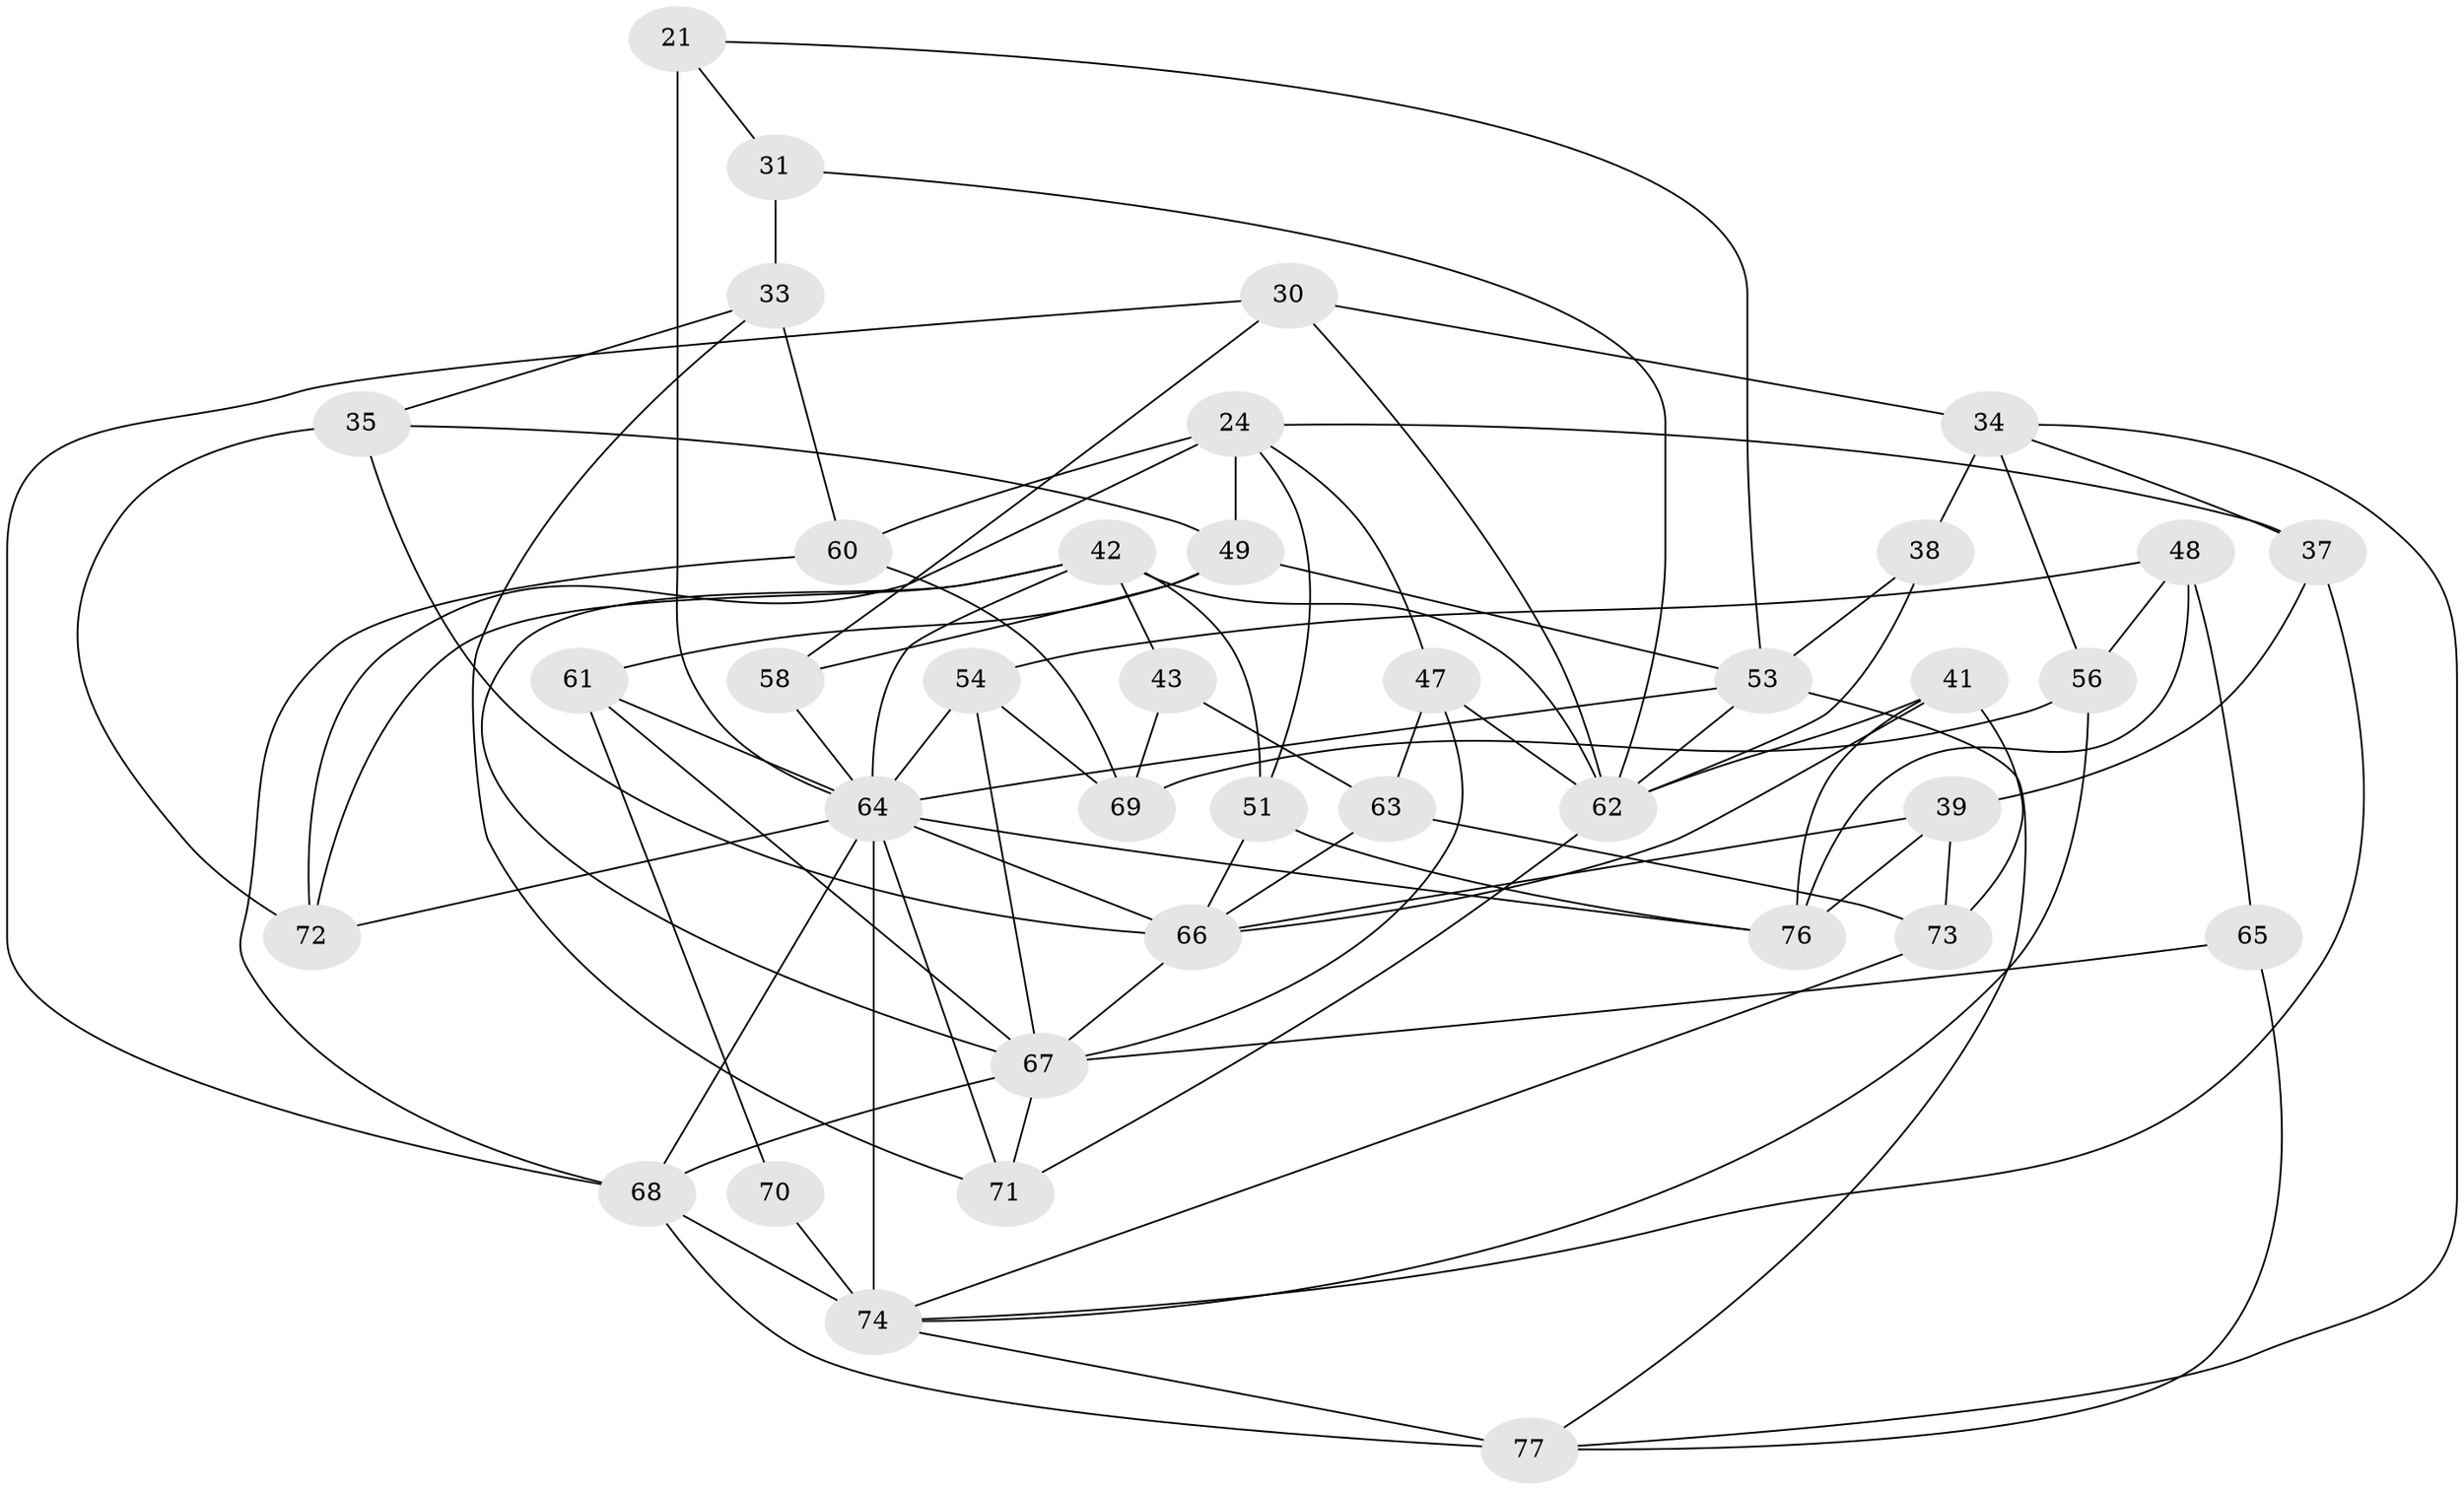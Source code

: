 // original degree distribution, {4: 1.0}
// Generated by graph-tools (version 1.1) at 2025/57/03/09/25 04:57:26]
// undirected, 38 vertices, 89 edges
graph export_dot {
graph [start="1"]
  node [color=gray90,style=filled];
  21 [super="+9"];
  24 [super="+6+11"];
  30;
  31;
  33;
  34 [super="+14"];
  35;
  37;
  38;
  39;
  41;
  42 [super="+32"];
  43;
  47;
  48 [super="+12"];
  49 [super="+7"];
  51;
  53 [super="+22"];
  54;
  56;
  58;
  60;
  61;
  62 [super="+29"];
  63;
  64 [super="+4+36+52+45+57"];
  65;
  66 [super="+28+17"];
  67 [super="+18+23+59"];
  68 [super="+40+50"];
  69;
  70;
  71;
  72 [super="+27"];
  73;
  74 [super="+10+46"];
  76 [super="+55"];
  77 [super="+75"];
  21 -- 53;
  21 -- 31 [weight=2];
  21 -- 64 [weight=5];
  24 -- 47;
  24 -- 60;
  24 -- 49 [weight=2];
  24 -- 37;
  24 -- 72 [weight=2];
  24 -- 51;
  30 -- 58;
  30 -- 34;
  30 -- 68;
  30 -- 62;
  31 -- 33;
  31 -- 62;
  33 -- 71;
  33 -- 35;
  33 -- 60;
  34 -- 38 [weight=2];
  34 -- 37;
  34 -- 56;
  34 -- 77;
  35 -- 72;
  35 -- 49;
  35 -- 66;
  37 -- 39;
  37 -- 74;
  38 -- 62;
  38 -- 53;
  39 -- 73;
  39 -- 66;
  39 -- 76;
  41 -- 66;
  41 -- 73;
  41 -- 76;
  41 -- 62;
  42 -- 51;
  42 -- 64 [weight=5];
  42 -- 72 [weight=2];
  42 -- 43 [weight=2];
  42 -- 67;
  42 -- 62;
  43 -- 63;
  43 -- 69;
  47 -- 63;
  47 -- 62;
  47 -- 67;
  48 -- 76 [weight=2];
  48 -- 65 [weight=2];
  48 -- 56;
  48 -- 54;
  49 -- 58;
  49 -- 61;
  49 -- 53;
  51 -- 76;
  51 -- 66;
  53 -- 64;
  53 -- 77;
  53 -- 62;
  54 -- 69;
  54 -- 64;
  54 -- 67;
  56 -- 69;
  56 -- 74;
  58 -- 64 [weight=2];
  60 -- 69;
  60 -- 68;
  61 -- 70;
  61 -- 64;
  61 -- 67;
  62 -- 71;
  63 -- 73;
  63 -- 66;
  64 -- 74 [weight=2];
  64 -- 66 [weight=2];
  64 -- 68 [weight=2];
  64 -- 71;
  64 -- 72;
  64 -- 76;
  65 -- 77;
  65 -- 67;
  66 -- 67;
  67 -- 68 [weight=3];
  67 -- 71;
  68 -- 74;
  68 -- 77 [weight=2];
  70 -- 74 [weight=3];
  73 -- 74;
  74 -- 77;
}
